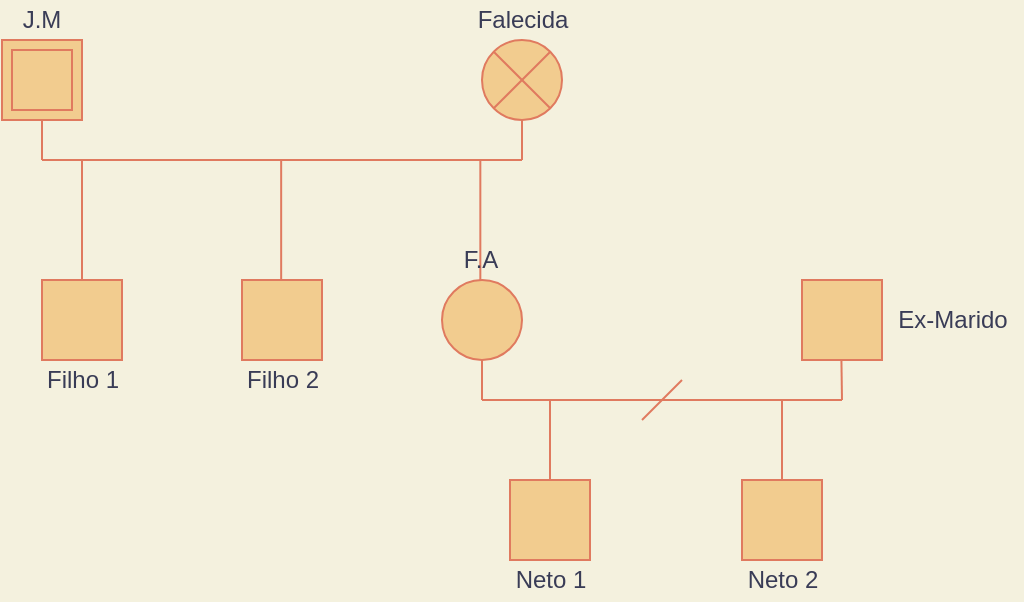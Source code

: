 <mxfile version="14.6.11" type="github">
  <diagram id="sOLdEAZ8CfKFwMgftr8S" name="Page-1">
    <mxGraphModel dx="868" dy="482" grid="1" gridSize="10" guides="1" tooltips="1" connect="1" arrows="1" fold="1" page="1" pageScale="1" pageWidth="827" pageHeight="1169" background="#F4F1DE" math="0" shadow="0">
      <root>
        <mxCell id="0" />
        <mxCell id="1" parent="0" />
        <mxCell id="fO7CqoXZx2wBYxf42ZFm-5" value="" style="rounded=0;whiteSpace=wrap;html=1;fillColor=#F2CC8F;strokeColor=#E07A5F;fontColor=#393C56;" parent="1" vertex="1">
          <mxGeometry x="110" y="400" width="40" height="40" as="geometry" />
        </mxCell>
        <mxCell id="fO7CqoXZx2wBYxf42ZFm-6" value="" style="rounded=0;whiteSpace=wrap;html=1;fillColor=#F2CC8F;strokeColor=#E07A5F;fontColor=#393C56;" parent="1" vertex="1">
          <mxGeometry x="210" y="400" width="40" height="40" as="geometry" />
        </mxCell>
        <mxCell id="fO7CqoXZx2wBYxf42ZFm-7" value="" style="ellipse;whiteSpace=wrap;html=1;fillColor=#F2CC8F;strokeColor=#E07A5F;fontColor=#393C56;" parent="1" vertex="1">
          <mxGeometry x="310" y="400" width="40" height="40" as="geometry" />
        </mxCell>
        <mxCell id="fO7CqoXZx2wBYxf42ZFm-8" value="" style="rounded=0;whiteSpace=wrap;html=1;fillColor=#F2CC8F;strokeColor=#E07A5F;fontColor=#393C56;" parent="1" vertex="1">
          <mxGeometry x="460" y="500" width="40" height="40" as="geometry" />
        </mxCell>
        <mxCell id="fO7CqoXZx2wBYxf42ZFm-9" value="" style="rounded=0;whiteSpace=wrap;html=1;fillColor=#F2CC8F;strokeColor=#E07A5F;fontColor=#393C56;" parent="1" vertex="1">
          <mxGeometry x="344" y="500" width="40" height="40" as="geometry" />
        </mxCell>
        <mxCell id="fO7CqoXZx2wBYxf42ZFm-11" value="" style="rounded=0;whiteSpace=wrap;html=1;fillColor=#F2CC8F;strokeColor=#E07A5F;fontColor=#393C56;" parent="1" vertex="1">
          <mxGeometry x="490" y="400" width="40" height="40" as="geometry" />
        </mxCell>
        <mxCell id="fO7CqoXZx2wBYxf42ZFm-17" value="" style="group;fontColor=#393C56;" parent="1" vertex="1" connectable="0">
          <mxGeometry x="330" y="280" width="40" height="40" as="geometry" />
        </mxCell>
        <mxCell id="fO7CqoXZx2wBYxf42ZFm-2" value="" style="ellipse;whiteSpace=wrap;html=1;fillColor=#F2CC8F;strokeColor=#E07A5F;fontColor=#393C56;" parent="fO7CqoXZx2wBYxf42ZFm-17" vertex="1">
          <mxGeometry width="40" height="40" as="geometry" />
        </mxCell>
        <mxCell id="fO7CqoXZx2wBYxf42ZFm-15" value="" style="endArrow=none;html=1;entryX=1;entryY=0;entryDx=0;entryDy=0;exitX=0;exitY=1;exitDx=0;exitDy=0;strokeColor=#E07A5F;fontColor=#393C56;labelBackgroundColor=#F4F1DE;" parent="fO7CqoXZx2wBYxf42ZFm-17" source="fO7CqoXZx2wBYxf42ZFm-2" target="fO7CqoXZx2wBYxf42ZFm-2" edge="1">
          <mxGeometry width="50" height="50" relative="1" as="geometry">
            <mxPoint x="10" y="30" as="sourcePoint" />
            <mxPoint x="45" y="-5" as="targetPoint" />
          </mxGeometry>
        </mxCell>
        <mxCell id="fO7CqoXZx2wBYxf42ZFm-16" value="" style="endArrow=none;html=1;exitX=0;exitY=0;exitDx=0;exitDy=0;entryX=1;entryY=1;entryDx=0;entryDy=0;strokeColor=#E07A5F;fontColor=#393C56;labelBackgroundColor=#F4F1DE;" parent="fO7CqoXZx2wBYxf42ZFm-17" source="fO7CqoXZx2wBYxf42ZFm-2" target="fO7CqoXZx2wBYxf42ZFm-2" edge="1">
          <mxGeometry width="50" height="50" relative="1" as="geometry">
            <mxPoint x="52" y="10" as="sourcePoint" />
            <mxPoint x="80" y="40" as="targetPoint" />
          </mxGeometry>
        </mxCell>
        <mxCell id="fO7CqoXZx2wBYxf42ZFm-22" value="" style="group;fontColor=#393C56;" parent="1" vertex="1" connectable="0">
          <mxGeometry x="90" y="280" width="40" height="40" as="geometry" />
        </mxCell>
        <mxCell id="fO7CqoXZx2wBYxf42ZFm-1" value="" style="rounded=0;whiteSpace=wrap;html=1;fillColor=#F2CC8F;strokeColor=#E07A5F;fontColor=#393C56;" parent="fO7CqoXZx2wBYxf42ZFm-22" vertex="1">
          <mxGeometry width="40" height="40" as="geometry" />
        </mxCell>
        <mxCell id="fO7CqoXZx2wBYxf42ZFm-14" value="" style="rounded=0;whiteSpace=wrap;html=1;fillColor=#F2CC8F;strokeColor=#E07A5F;fontColor=#393C56;" parent="fO7CqoXZx2wBYxf42ZFm-22" vertex="1">
          <mxGeometry x="5" y="5" width="30" height="30" as="geometry" />
        </mxCell>
        <mxCell id="fO7CqoXZx2wBYxf42ZFm-23" value="" style="group;fontColor=#393C56;" parent="1" vertex="1" connectable="0">
          <mxGeometry x="110" y="340" width="240" as="geometry" />
        </mxCell>
        <mxCell id="fO7CqoXZx2wBYxf42ZFm-19" value="" style="endArrow=none;html=1;exitX=0.5;exitY=1;exitDx=0;exitDy=0;strokeColor=#E07A5F;fontColor=#393C56;labelBackgroundColor=#F4F1DE;" parent="fO7CqoXZx2wBYxf42ZFm-23" source="fO7CqoXZx2wBYxf42ZFm-1" edge="1">
          <mxGeometry width="50" height="50" relative="1" as="geometry">
            <mxPoint y="50" as="sourcePoint" />
            <mxPoint as="targetPoint" />
          </mxGeometry>
        </mxCell>
        <mxCell id="fO7CqoXZx2wBYxf42ZFm-20" value="" style="endArrow=none;html=1;strokeColor=#E07A5F;fontColor=#393C56;labelBackgroundColor=#F4F1DE;" parent="fO7CqoXZx2wBYxf42ZFm-23" edge="1">
          <mxGeometry width="50" height="50" relative="1" as="geometry">
            <mxPoint x="240" as="sourcePoint" />
            <mxPoint x="240" y="-20" as="targetPoint" />
          </mxGeometry>
        </mxCell>
        <mxCell id="fO7CqoXZx2wBYxf42ZFm-21" value="" style="endArrow=none;html=1;strokeColor=#E07A5F;fontColor=#393C56;labelBackgroundColor=#F4F1DE;" parent="fO7CqoXZx2wBYxf42ZFm-23" edge="1">
          <mxGeometry width="50" height="50" relative="1" as="geometry">
            <mxPoint as="sourcePoint" />
            <mxPoint x="240" as="targetPoint" />
          </mxGeometry>
        </mxCell>
        <mxCell id="fO7CqoXZx2wBYxf42ZFm-24" value="" style="endArrow=none;html=1;exitX=0.5;exitY=0;exitDx=0;exitDy=0;strokeColor=#E07A5F;fontColor=#393C56;labelBackgroundColor=#F4F1DE;" parent="1" source="fO7CqoXZx2wBYxf42ZFm-5" edge="1">
          <mxGeometry width="50" height="50" relative="1" as="geometry">
            <mxPoint x="240" y="420" as="sourcePoint" />
            <mxPoint x="130" y="340" as="targetPoint" />
          </mxGeometry>
        </mxCell>
        <mxCell id="fO7CqoXZx2wBYxf42ZFm-25" value="" style="endArrow=none;html=1;exitX=0.5;exitY=0;exitDx=0;exitDy=0;strokeColor=#E07A5F;fontColor=#393C56;labelBackgroundColor=#F4F1DE;" parent="1" edge="1">
          <mxGeometry width="50" height="50" relative="1" as="geometry">
            <mxPoint x="229.58" y="400" as="sourcePoint" />
            <mxPoint x="229.58" y="340" as="targetPoint" />
          </mxGeometry>
        </mxCell>
        <mxCell id="fO7CqoXZx2wBYxf42ZFm-26" value="" style="endArrow=none;html=1;exitX=0.5;exitY=0;exitDx=0;exitDy=0;strokeColor=#E07A5F;fontColor=#393C56;labelBackgroundColor=#F4F1DE;" parent="1" edge="1">
          <mxGeometry width="50" height="50" relative="1" as="geometry">
            <mxPoint x="329.17" y="400" as="sourcePoint" />
            <mxPoint x="329.17" y="340" as="targetPoint" />
          </mxGeometry>
        </mxCell>
        <mxCell id="fO7CqoXZx2wBYxf42ZFm-36" value="" style="group;fontColor=#393C56;" parent="1" vertex="1" connectable="0">
          <mxGeometry x="370" y="440" width="140" height="30" as="geometry" />
        </mxCell>
        <mxCell id="fO7CqoXZx2wBYxf42ZFm-27" value="" style="endArrow=none;html=1;entryX=0.5;entryY=1;entryDx=0;entryDy=0;strokeColor=#E07A5F;fontColor=#393C56;labelBackgroundColor=#F4F1DE;" parent="fO7CqoXZx2wBYxf42ZFm-36" target="fO7CqoXZx2wBYxf42ZFm-7" edge="1">
          <mxGeometry width="50" height="50" relative="1" as="geometry">
            <mxPoint x="-40" y="20" as="sourcePoint" />
            <mxPoint x="-40" y="-70" as="targetPoint" />
          </mxGeometry>
        </mxCell>
        <mxCell id="fO7CqoXZx2wBYxf42ZFm-32" value="" style="endArrow=none;html=1;strokeColor=#E07A5F;fontColor=#393C56;labelBackgroundColor=#F4F1DE;" parent="fO7CqoXZx2wBYxf42ZFm-36" edge="1">
          <mxGeometry width="50" height="50" relative="1" as="geometry">
            <mxPoint x="-40" y="20" as="sourcePoint" />
            <mxPoint x="140" y="20" as="targetPoint" />
          </mxGeometry>
        </mxCell>
        <mxCell id="fO7CqoXZx2wBYxf42ZFm-33" value="" style="endArrow=none;html=1;entryX=0.5;entryY=1;entryDx=0;entryDy=0;strokeColor=#E07A5F;fontColor=#393C56;labelBackgroundColor=#F4F1DE;" parent="fO7CqoXZx2wBYxf42ZFm-36" edge="1">
          <mxGeometry width="50" height="50" relative="1" as="geometry">
            <mxPoint x="140" y="20" as="sourcePoint" />
            <mxPoint x="139.71" as="targetPoint" />
          </mxGeometry>
        </mxCell>
        <mxCell id="fO7CqoXZx2wBYxf42ZFm-34" value="" style="endArrow=none;html=1;strokeColor=#E07A5F;fontColor=#393C56;labelBackgroundColor=#F4F1DE;" parent="fO7CqoXZx2wBYxf42ZFm-36" edge="1">
          <mxGeometry width="50" height="50" relative="1" as="geometry">
            <mxPoint x="40" y="30" as="sourcePoint" />
            <mxPoint x="60" y="10" as="targetPoint" />
          </mxGeometry>
        </mxCell>
        <mxCell id="fO7CqoXZx2wBYxf42ZFm-38" value="" style="endArrow=none;html=1;exitX=0.5;exitY=0;exitDx=0;exitDy=0;strokeColor=#E07A5F;fontColor=#393C56;labelBackgroundColor=#F4F1DE;" parent="fO7CqoXZx2wBYxf42ZFm-36" edge="1">
          <mxGeometry width="50" height="50" relative="1" as="geometry">
            <mxPoint x="110" y="60" as="sourcePoint" />
            <mxPoint x="110" y="20" as="targetPoint" />
          </mxGeometry>
        </mxCell>
        <mxCell id="fO7CqoXZx2wBYxf42ZFm-37" value="" style="endArrow=none;html=1;exitX=0.5;exitY=0;exitDx=0;exitDy=0;strokeColor=#E07A5F;fontColor=#393C56;labelBackgroundColor=#F4F1DE;" parent="1" source="fO7CqoXZx2wBYxf42ZFm-9" edge="1">
          <mxGeometry width="50" height="50" relative="1" as="geometry">
            <mxPoint x="350" y="520" as="sourcePoint" />
            <mxPoint x="364" y="460" as="targetPoint" />
          </mxGeometry>
        </mxCell>
        <mxCell id="fO7CqoXZx2wBYxf42ZFm-55" value="J.M" style="text;html=1;strokeColor=none;fillColor=none;align=center;verticalAlign=middle;whiteSpace=wrap;rounded=0;fontColor=#393C56;" parent="1" vertex="1">
          <mxGeometry x="90" y="260" width="40" height="20" as="geometry" />
        </mxCell>
        <mxCell id="fO7CqoXZx2wBYxf42ZFm-56" value="Falecida" style="text;html=1;align=center;verticalAlign=middle;resizable=0;points=[];autosize=1;strokeColor=none;fontColor=#393C56;" parent="1" vertex="1">
          <mxGeometry x="320" y="260" width="60" height="20" as="geometry" />
        </mxCell>
        <mxCell id="fO7CqoXZx2wBYxf42ZFm-58" value="Ex-Marido" style="text;html=1;align=center;verticalAlign=middle;resizable=0;points=[];autosize=1;strokeColor=none;fontColor=#393C56;" parent="1" vertex="1">
          <mxGeometry x="530" y="410" width="70" height="20" as="geometry" />
        </mxCell>
        <mxCell id="fO7CqoXZx2wBYxf42ZFm-59" value="Neto 1" style="text;html=1;align=center;verticalAlign=middle;resizable=0;points=[];autosize=1;strokeColor=none;fontColor=#393C56;" parent="1" vertex="1">
          <mxGeometry x="339" y="540" width="50" height="20" as="geometry" />
        </mxCell>
        <mxCell id="fO7CqoXZx2wBYxf42ZFm-60" value="Neto 2" style="text;html=1;align=center;verticalAlign=middle;resizable=0;points=[];autosize=1;strokeColor=none;fontColor=#393C56;" parent="1" vertex="1">
          <mxGeometry x="455" y="540" width="50" height="20" as="geometry" />
        </mxCell>
        <mxCell id="fO7CqoXZx2wBYxf42ZFm-62" value="F.A" style="text;html=1;align=center;verticalAlign=middle;resizable=0;points=[];autosize=1;strokeColor=none;fontColor=#393C56;" parent="1" vertex="1">
          <mxGeometry x="314" y="380" width="30" height="20" as="geometry" />
        </mxCell>
        <mxCell id="fO7CqoXZx2wBYxf42ZFm-64" value="Filho 1" style="text;html=1;align=center;verticalAlign=middle;resizable=0;points=[];autosize=1;strokeColor=none;fontColor=#393C56;" parent="1" vertex="1">
          <mxGeometry x="105" y="440" width="50" height="20" as="geometry" />
        </mxCell>
        <mxCell id="fO7CqoXZx2wBYxf42ZFm-66" value="Filho 2" style="text;html=1;align=center;verticalAlign=middle;resizable=0;points=[];autosize=1;strokeColor=none;fontColor=#393C56;" parent="1" vertex="1">
          <mxGeometry x="205" y="440" width="50" height="20" as="geometry" />
        </mxCell>
      </root>
    </mxGraphModel>
  </diagram>
</mxfile>
